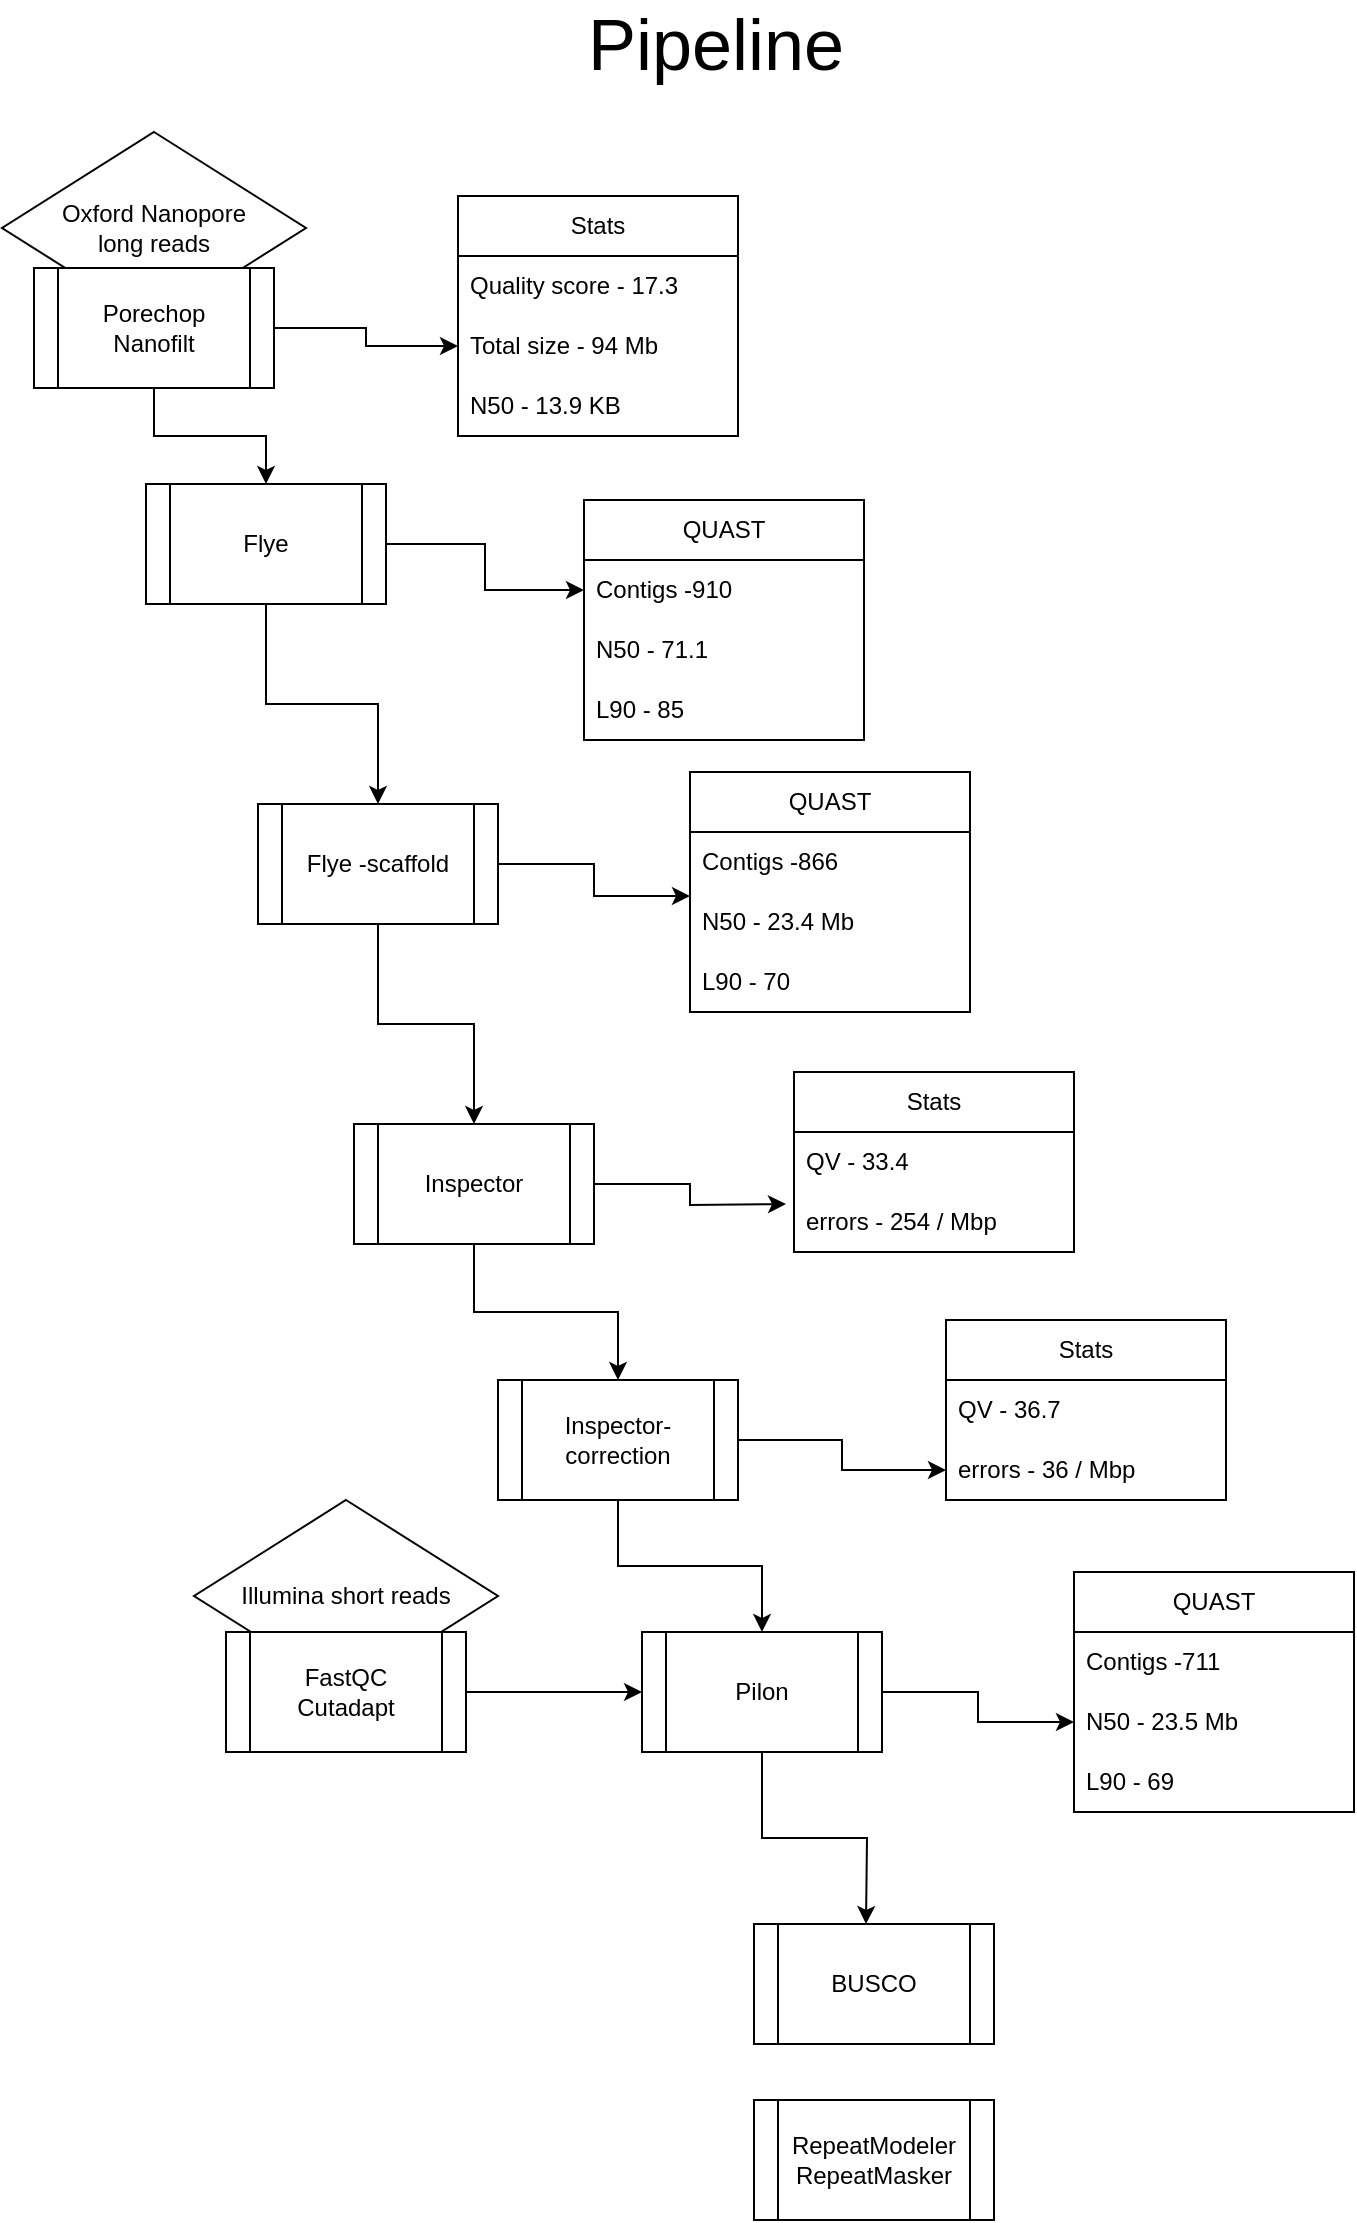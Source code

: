 <mxfile version="21.6.8" type="github">
  <diagram name="Page-1" id="yXvwXczFLG84K0t2KkT9">
    <mxGraphModel dx="1434" dy="749" grid="1" gridSize="8" guides="1" tooltips="1" connect="1" arrows="1" fold="1" page="1" pageScale="1" pageWidth="1100" pageHeight="1700" math="0" shadow="0">
      <root>
        <mxCell id="0" />
        <mxCell id="1" parent="0" />
        <mxCell id="XPeLXNB7hA3gWcKKnrAM-8" style="edgeStyle=orthogonalEdgeStyle;rounded=0;orthogonalLoop=1;jettySize=auto;html=1;entryX=0.5;entryY=0;entryDx=0;entryDy=0;" edge="1" parent="1" source="XPeLXNB7hA3gWcKKnrAM-2" target="XPeLXNB7hA3gWcKKnrAM-5">
          <mxGeometry relative="1" as="geometry" />
        </mxCell>
        <mxCell id="XPeLXNB7hA3gWcKKnrAM-56" style="edgeStyle=orthogonalEdgeStyle;rounded=0;orthogonalLoop=1;jettySize=auto;html=1;entryX=0;entryY=0.5;entryDx=0;entryDy=0;" edge="1" parent="1" source="XPeLXNB7hA3gWcKKnrAM-2" target="XPeLXNB7hA3gWcKKnrAM-49">
          <mxGeometry relative="1" as="geometry" />
        </mxCell>
        <mxCell id="XPeLXNB7hA3gWcKKnrAM-2" value="Flye" style="shape=process;whiteSpace=wrap;html=1;backgroundOutline=1;" vertex="1" parent="1">
          <mxGeometry x="136" y="256" width="120" height="60" as="geometry" />
        </mxCell>
        <mxCell id="XPeLXNB7hA3gWcKKnrAM-11" style="edgeStyle=orthogonalEdgeStyle;rounded=0;orthogonalLoop=1;jettySize=auto;html=1;entryX=0.5;entryY=0;entryDx=0;entryDy=0;" edge="1" parent="1" source="XPeLXNB7hA3gWcKKnrAM-3" target="XPeLXNB7hA3gWcKKnrAM-6">
          <mxGeometry relative="1" as="geometry" />
        </mxCell>
        <mxCell id="XPeLXNB7hA3gWcKKnrAM-71" style="edgeStyle=orthogonalEdgeStyle;rounded=0;orthogonalLoop=1;jettySize=auto;html=1;entryX=0;entryY=0.5;entryDx=0;entryDy=0;" edge="1" parent="1" source="XPeLXNB7hA3gWcKKnrAM-3" target="XPeLXNB7hA3gWcKKnrAM-69">
          <mxGeometry relative="1" as="geometry" />
        </mxCell>
        <mxCell id="XPeLXNB7hA3gWcKKnrAM-3" value="Inspector-correction" style="shape=process;whiteSpace=wrap;html=1;backgroundOutline=1;" vertex="1" parent="1">
          <mxGeometry x="312" y="704" width="120" height="60" as="geometry" />
        </mxCell>
        <mxCell id="XPeLXNB7hA3gWcKKnrAM-10" style="edgeStyle=orthogonalEdgeStyle;rounded=0;orthogonalLoop=1;jettySize=auto;html=1;entryX=0.5;entryY=0;entryDx=0;entryDy=0;" edge="1" parent="1" source="XPeLXNB7hA3gWcKKnrAM-4" target="XPeLXNB7hA3gWcKKnrAM-3">
          <mxGeometry relative="1" as="geometry" />
        </mxCell>
        <mxCell id="XPeLXNB7hA3gWcKKnrAM-62" style="edgeStyle=orthogonalEdgeStyle;rounded=0;orthogonalLoop=1;jettySize=auto;html=1;" edge="1" parent="1" source="XPeLXNB7hA3gWcKKnrAM-4">
          <mxGeometry relative="1" as="geometry">
            <mxPoint x="456" y="616" as="targetPoint" />
          </mxGeometry>
        </mxCell>
        <mxCell id="XPeLXNB7hA3gWcKKnrAM-4" value="Inspector" style="shape=process;whiteSpace=wrap;html=1;backgroundOutline=1;" vertex="1" parent="1">
          <mxGeometry x="240" y="576" width="120" height="60" as="geometry" />
        </mxCell>
        <mxCell id="XPeLXNB7hA3gWcKKnrAM-9" style="edgeStyle=orthogonalEdgeStyle;rounded=0;orthogonalLoop=1;jettySize=auto;html=1;entryX=0.5;entryY=0;entryDx=0;entryDy=0;" edge="1" parent="1" source="XPeLXNB7hA3gWcKKnrAM-5" target="XPeLXNB7hA3gWcKKnrAM-4">
          <mxGeometry relative="1" as="geometry" />
        </mxCell>
        <mxCell id="XPeLXNB7hA3gWcKKnrAM-57" style="edgeStyle=orthogonalEdgeStyle;rounded=0;orthogonalLoop=1;jettySize=auto;html=1;entryX=0;entryY=0.067;entryDx=0;entryDy=0;entryPerimeter=0;" edge="1" parent="1" source="XPeLXNB7hA3gWcKKnrAM-5" target="XPeLXNB7hA3gWcKKnrAM-54">
          <mxGeometry relative="1" as="geometry">
            <mxPoint x="360" y="456" as="targetPoint" />
          </mxGeometry>
        </mxCell>
        <mxCell id="XPeLXNB7hA3gWcKKnrAM-5" value="Flye -scaffold" style="shape=process;whiteSpace=wrap;html=1;backgroundOutline=1;" vertex="1" parent="1">
          <mxGeometry x="192" y="416" width="120" height="60" as="geometry" />
        </mxCell>
        <mxCell id="XPeLXNB7hA3gWcKKnrAM-76" style="edgeStyle=orthogonalEdgeStyle;rounded=0;orthogonalLoop=1;jettySize=auto;html=1;entryX=0;entryY=0.5;entryDx=0;entryDy=0;" edge="1" parent="1" source="XPeLXNB7hA3gWcKKnrAM-6" target="XPeLXNB7hA3gWcKKnrAM-74">
          <mxGeometry relative="1" as="geometry" />
        </mxCell>
        <mxCell id="XPeLXNB7hA3gWcKKnrAM-88" style="edgeStyle=orthogonalEdgeStyle;rounded=0;orthogonalLoop=1;jettySize=auto;html=1;" edge="1" parent="1" source="XPeLXNB7hA3gWcKKnrAM-6">
          <mxGeometry relative="1" as="geometry">
            <mxPoint x="496" y="976" as="targetPoint" />
          </mxGeometry>
        </mxCell>
        <mxCell id="XPeLXNB7hA3gWcKKnrAM-6" value="Pilon" style="shape=process;whiteSpace=wrap;html=1;backgroundOutline=1;" vertex="1" parent="1">
          <mxGeometry x="384" y="830" width="120" height="60" as="geometry" />
        </mxCell>
        <mxCell id="XPeLXNB7hA3gWcKKnrAM-27" value="&lt;div&gt;Oxford Nanopore &lt;br&gt;&lt;/div&gt;&lt;div&gt;long reads&lt;br&gt;&lt;/div&gt;" style="rhombus;whiteSpace=wrap;html=1;" vertex="1" parent="1">
          <mxGeometry x="64" y="80" width="152" height="96" as="geometry" />
        </mxCell>
        <mxCell id="XPeLXNB7hA3gWcKKnrAM-31" value="Stats" style="swimlane;fontStyle=0;childLayout=stackLayout;horizontal=1;startSize=30;horizontalStack=0;resizeParent=1;resizeParentMax=0;resizeLast=0;collapsible=1;marginBottom=0;whiteSpace=wrap;html=1;" vertex="1" parent="1">
          <mxGeometry x="292" y="112" width="140" height="120" as="geometry" />
        </mxCell>
        <mxCell id="XPeLXNB7hA3gWcKKnrAM-32" value="Quality score - 17.3" style="text;strokeColor=none;fillColor=none;align=left;verticalAlign=middle;spacingLeft=4;spacingRight=4;overflow=hidden;points=[[0,0.5],[1,0.5]];portConstraint=eastwest;rotatable=0;whiteSpace=wrap;html=1;" vertex="1" parent="XPeLXNB7hA3gWcKKnrAM-31">
          <mxGeometry y="30" width="140" height="30" as="geometry" />
        </mxCell>
        <mxCell id="XPeLXNB7hA3gWcKKnrAM-33" value="Total size - 94 Mb" style="text;strokeColor=none;fillColor=none;align=left;verticalAlign=middle;spacingLeft=4;spacingRight=4;overflow=hidden;points=[[0,0.5],[1,0.5]];portConstraint=eastwest;rotatable=0;whiteSpace=wrap;html=1;" vertex="1" parent="XPeLXNB7hA3gWcKKnrAM-31">
          <mxGeometry y="60" width="140" height="30" as="geometry" />
        </mxCell>
        <mxCell id="XPeLXNB7hA3gWcKKnrAM-34" value="N50 - 13.9 KB" style="text;strokeColor=none;fillColor=none;align=left;verticalAlign=middle;spacingLeft=4;spacingRight=4;overflow=hidden;points=[[0,0.5],[1,0.5]];portConstraint=eastwest;rotatable=0;whiteSpace=wrap;html=1;" vertex="1" parent="XPeLXNB7hA3gWcKKnrAM-31">
          <mxGeometry y="90" width="140" height="30" as="geometry" />
        </mxCell>
        <mxCell id="XPeLXNB7hA3gWcKKnrAM-48" value="QUAST" style="swimlane;fontStyle=0;childLayout=stackLayout;horizontal=1;startSize=30;horizontalStack=0;resizeParent=1;resizeParentMax=0;resizeLast=0;collapsible=1;marginBottom=0;whiteSpace=wrap;html=1;" vertex="1" parent="1">
          <mxGeometry x="355" y="264" width="140" height="120" as="geometry" />
        </mxCell>
        <mxCell id="XPeLXNB7hA3gWcKKnrAM-49" value="Contigs -910" style="text;strokeColor=none;fillColor=none;align=left;verticalAlign=middle;spacingLeft=4;spacingRight=4;overflow=hidden;points=[[0,0.5],[1,0.5]];portConstraint=eastwest;rotatable=0;whiteSpace=wrap;html=1;" vertex="1" parent="XPeLXNB7hA3gWcKKnrAM-48">
          <mxGeometry y="30" width="140" height="30" as="geometry" />
        </mxCell>
        <mxCell id="XPeLXNB7hA3gWcKKnrAM-50" value="N50 - 71.1" style="text;strokeColor=none;fillColor=none;align=left;verticalAlign=middle;spacingLeft=4;spacingRight=4;overflow=hidden;points=[[0,0.5],[1,0.5]];portConstraint=eastwest;rotatable=0;whiteSpace=wrap;html=1;" vertex="1" parent="XPeLXNB7hA3gWcKKnrAM-48">
          <mxGeometry y="60" width="140" height="30" as="geometry" />
        </mxCell>
        <mxCell id="XPeLXNB7hA3gWcKKnrAM-51" value="L90 - 85 " style="text;strokeColor=none;fillColor=none;align=left;verticalAlign=middle;spacingLeft=4;spacingRight=4;overflow=hidden;points=[[0,0.5],[1,0.5]];portConstraint=eastwest;rotatable=0;whiteSpace=wrap;html=1;" vertex="1" parent="XPeLXNB7hA3gWcKKnrAM-48">
          <mxGeometry y="90" width="140" height="30" as="geometry" />
        </mxCell>
        <mxCell id="XPeLXNB7hA3gWcKKnrAM-52" value="QUAST" style="swimlane;fontStyle=0;childLayout=stackLayout;horizontal=1;startSize=30;horizontalStack=0;resizeParent=1;resizeParentMax=0;resizeLast=0;collapsible=1;marginBottom=0;whiteSpace=wrap;html=1;" vertex="1" parent="1">
          <mxGeometry x="408" y="400" width="140" height="120" as="geometry" />
        </mxCell>
        <mxCell id="XPeLXNB7hA3gWcKKnrAM-53" value="Contigs -866" style="text;strokeColor=none;fillColor=none;align=left;verticalAlign=middle;spacingLeft=4;spacingRight=4;overflow=hidden;points=[[0,0.5],[1,0.5]];portConstraint=eastwest;rotatable=0;whiteSpace=wrap;html=1;" vertex="1" parent="XPeLXNB7hA3gWcKKnrAM-52">
          <mxGeometry y="30" width="140" height="30" as="geometry" />
        </mxCell>
        <mxCell id="XPeLXNB7hA3gWcKKnrAM-54" value="N50 - 23.4 Mb" style="text;strokeColor=none;fillColor=none;align=left;verticalAlign=middle;spacingLeft=4;spacingRight=4;overflow=hidden;points=[[0,0.5],[1,0.5]];portConstraint=eastwest;rotatable=0;whiteSpace=wrap;html=1;" vertex="1" parent="XPeLXNB7hA3gWcKKnrAM-52">
          <mxGeometry y="60" width="140" height="30" as="geometry" />
        </mxCell>
        <mxCell id="XPeLXNB7hA3gWcKKnrAM-55" value="L90 - 70 " style="text;strokeColor=none;fillColor=none;align=left;verticalAlign=middle;spacingLeft=4;spacingRight=4;overflow=hidden;points=[[0,0.5],[1,0.5]];portConstraint=eastwest;rotatable=0;whiteSpace=wrap;html=1;" vertex="1" parent="XPeLXNB7hA3gWcKKnrAM-52">
          <mxGeometry y="90" width="140" height="30" as="geometry" />
        </mxCell>
        <mxCell id="XPeLXNB7hA3gWcKKnrAM-58" value="Stats" style="swimlane;fontStyle=0;childLayout=stackLayout;horizontal=1;startSize=30;horizontalStack=0;resizeParent=1;resizeParentMax=0;resizeLast=0;collapsible=1;marginBottom=0;whiteSpace=wrap;html=1;" vertex="1" parent="1">
          <mxGeometry x="460" y="550" width="140" height="90" as="geometry" />
        </mxCell>
        <mxCell id="XPeLXNB7hA3gWcKKnrAM-59" value="QV - 33.4" style="text;strokeColor=none;fillColor=none;align=left;verticalAlign=middle;spacingLeft=4;spacingRight=4;overflow=hidden;points=[[0,0.5],[1,0.5]];portConstraint=eastwest;rotatable=0;whiteSpace=wrap;html=1;" vertex="1" parent="XPeLXNB7hA3gWcKKnrAM-58">
          <mxGeometry y="30" width="140" height="30" as="geometry" />
        </mxCell>
        <mxCell id="XPeLXNB7hA3gWcKKnrAM-60" value="errors - 254 / Mbp" style="text;strokeColor=none;fillColor=none;align=left;verticalAlign=middle;spacingLeft=4;spacingRight=4;overflow=hidden;points=[[0,0.5],[1,0.5]];portConstraint=eastwest;rotatable=0;whiteSpace=wrap;html=1;" vertex="1" parent="XPeLXNB7hA3gWcKKnrAM-58">
          <mxGeometry y="60" width="140" height="30" as="geometry" />
        </mxCell>
        <mxCell id="XPeLXNB7hA3gWcKKnrAM-67" value="Stats" style="swimlane;fontStyle=0;childLayout=stackLayout;horizontal=1;startSize=30;horizontalStack=0;resizeParent=1;resizeParentMax=0;resizeLast=0;collapsible=1;marginBottom=0;whiteSpace=wrap;html=1;" vertex="1" parent="1">
          <mxGeometry x="536" y="674" width="140" height="90" as="geometry" />
        </mxCell>
        <mxCell id="XPeLXNB7hA3gWcKKnrAM-68" value="QV - 36.7" style="text;strokeColor=none;fillColor=none;align=left;verticalAlign=middle;spacingLeft=4;spacingRight=4;overflow=hidden;points=[[0,0.5],[1,0.5]];portConstraint=eastwest;rotatable=0;whiteSpace=wrap;html=1;" vertex="1" parent="XPeLXNB7hA3gWcKKnrAM-67">
          <mxGeometry y="30" width="140" height="30" as="geometry" />
        </mxCell>
        <mxCell id="XPeLXNB7hA3gWcKKnrAM-69" value="errors - 36 / Mbp" style="text;strokeColor=none;fillColor=none;align=left;verticalAlign=middle;spacingLeft=4;spacingRight=4;overflow=hidden;points=[[0,0.5],[1,0.5]];portConstraint=eastwest;rotatable=0;whiteSpace=wrap;html=1;" vertex="1" parent="XPeLXNB7hA3gWcKKnrAM-67">
          <mxGeometry y="60" width="140" height="30" as="geometry" />
        </mxCell>
        <mxCell id="XPeLXNB7hA3gWcKKnrAM-72" value="QUAST" style="swimlane;fontStyle=0;childLayout=stackLayout;horizontal=1;startSize=30;horizontalStack=0;resizeParent=1;resizeParentMax=0;resizeLast=0;collapsible=1;marginBottom=0;whiteSpace=wrap;html=1;" vertex="1" parent="1">
          <mxGeometry x="600" y="800" width="140" height="120" as="geometry" />
        </mxCell>
        <mxCell id="XPeLXNB7hA3gWcKKnrAM-73" value="Contigs -711" style="text;strokeColor=none;fillColor=none;align=left;verticalAlign=middle;spacingLeft=4;spacingRight=4;overflow=hidden;points=[[0,0.5],[1,0.5]];portConstraint=eastwest;rotatable=0;whiteSpace=wrap;html=1;" vertex="1" parent="XPeLXNB7hA3gWcKKnrAM-72">
          <mxGeometry y="30" width="140" height="30" as="geometry" />
        </mxCell>
        <mxCell id="XPeLXNB7hA3gWcKKnrAM-74" value="N50 - 23.5 Mb" style="text;strokeColor=none;fillColor=none;align=left;verticalAlign=middle;spacingLeft=4;spacingRight=4;overflow=hidden;points=[[0,0.5],[1,0.5]];portConstraint=eastwest;rotatable=0;whiteSpace=wrap;html=1;" vertex="1" parent="XPeLXNB7hA3gWcKKnrAM-72">
          <mxGeometry y="60" width="140" height="30" as="geometry" />
        </mxCell>
        <mxCell id="XPeLXNB7hA3gWcKKnrAM-75" value="L90 - 69 " style="text;strokeColor=none;fillColor=none;align=left;verticalAlign=middle;spacingLeft=4;spacingRight=4;overflow=hidden;points=[[0,0.5],[1,0.5]];portConstraint=eastwest;rotatable=0;whiteSpace=wrap;html=1;" vertex="1" parent="XPeLXNB7hA3gWcKKnrAM-72">
          <mxGeometry y="90" width="140" height="30" as="geometry" />
        </mxCell>
        <mxCell id="XPeLXNB7hA3gWcKKnrAM-81" value="Illumina short reads" style="rhombus;whiteSpace=wrap;html=1;" vertex="1" parent="1">
          <mxGeometry x="160" y="764" width="152" height="96" as="geometry" />
        </mxCell>
        <mxCell id="XPeLXNB7hA3gWcKKnrAM-86" style="edgeStyle=orthogonalEdgeStyle;rounded=0;orthogonalLoop=1;jettySize=auto;html=1;entryX=0;entryY=0.5;entryDx=0;entryDy=0;" edge="1" parent="1" source="XPeLXNB7hA3gWcKKnrAM-82" target="XPeLXNB7hA3gWcKKnrAM-6">
          <mxGeometry relative="1" as="geometry" />
        </mxCell>
        <mxCell id="XPeLXNB7hA3gWcKKnrAM-82" value="&lt;div&gt;FastQC&lt;/div&gt;&lt;div&gt;Cutadapt&lt;br&gt;&lt;/div&gt;" style="shape=process;whiteSpace=wrap;html=1;backgroundOutline=1;" vertex="1" parent="1">
          <mxGeometry x="176" y="830" width="120" height="60" as="geometry" />
        </mxCell>
        <mxCell id="XPeLXNB7hA3gWcKKnrAM-84" style="edgeStyle=orthogonalEdgeStyle;rounded=0;orthogonalLoop=1;jettySize=auto;html=1;entryX=0;entryY=0.5;entryDx=0;entryDy=0;" edge="1" parent="1" source="XPeLXNB7hA3gWcKKnrAM-83" target="XPeLXNB7hA3gWcKKnrAM-33">
          <mxGeometry relative="1" as="geometry" />
        </mxCell>
        <mxCell id="XPeLXNB7hA3gWcKKnrAM-85" style="edgeStyle=orthogonalEdgeStyle;rounded=0;orthogonalLoop=1;jettySize=auto;html=1;entryX=0.5;entryY=0;entryDx=0;entryDy=0;" edge="1" parent="1" source="XPeLXNB7hA3gWcKKnrAM-83" target="XPeLXNB7hA3gWcKKnrAM-2">
          <mxGeometry relative="1" as="geometry" />
        </mxCell>
        <mxCell id="XPeLXNB7hA3gWcKKnrAM-83" value="&lt;div&gt;Porechop&lt;/div&gt;&lt;div&gt;Nanofilt&lt;br&gt;&lt;/div&gt;" style="shape=process;whiteSpace=wrap;html=1;backgroundOutline=1;" vertex="1" parent="1">
          <mxGeometry x="80" y="148" width="120" height="60" as="geometry" />
        </mxCell>
        <mxCell id="XPeLXNB7hA3gWcKKnrAM-87" value="&lt;font style=&quot;font-size: 36px;&quot;&gt;Pipeline&lt;/font&gt;" style="text;html=1;strokeColor=none;fillColor=none;align=center;verticalAlign=middle;whiteSpace=wrap;rounded=0;" vertex="1" parent="1">
          <mxGeometry x="347" y="16" width="148" height="40" as="geometry" />
        </mxCell>
        <mxCell id="XPeLXNB7hA3gWcKKnrAM-89" value="BUSCO" style="shape=process;whiteSpace=wrap;html=1;backgroundOutline=1;" vertex="1" parent="1">
          <mxGeometry x="440" y="976" width="120" height="60" as="geometry" />
        </mxCell>
        <mxCell id="XPeLXNB7hA3gWcKKnrAM-91" value="&lt;div&gt;RepeatModeler&lt;/div&gt;&lt;div&gt;RepeatMasker&lt;br&gt;&lt;/div&gt;" style="shape=process;whiteSpace=wrap;html=1;backgroundOutline=1;" vertex="1" parent="1">
          <mxGeometry x="440" y="1064" width="120" height="60" as="geometry" />
        </mxCell>
      </root>
    </mxGraphModel>
  </diagram>
</mxfile>
